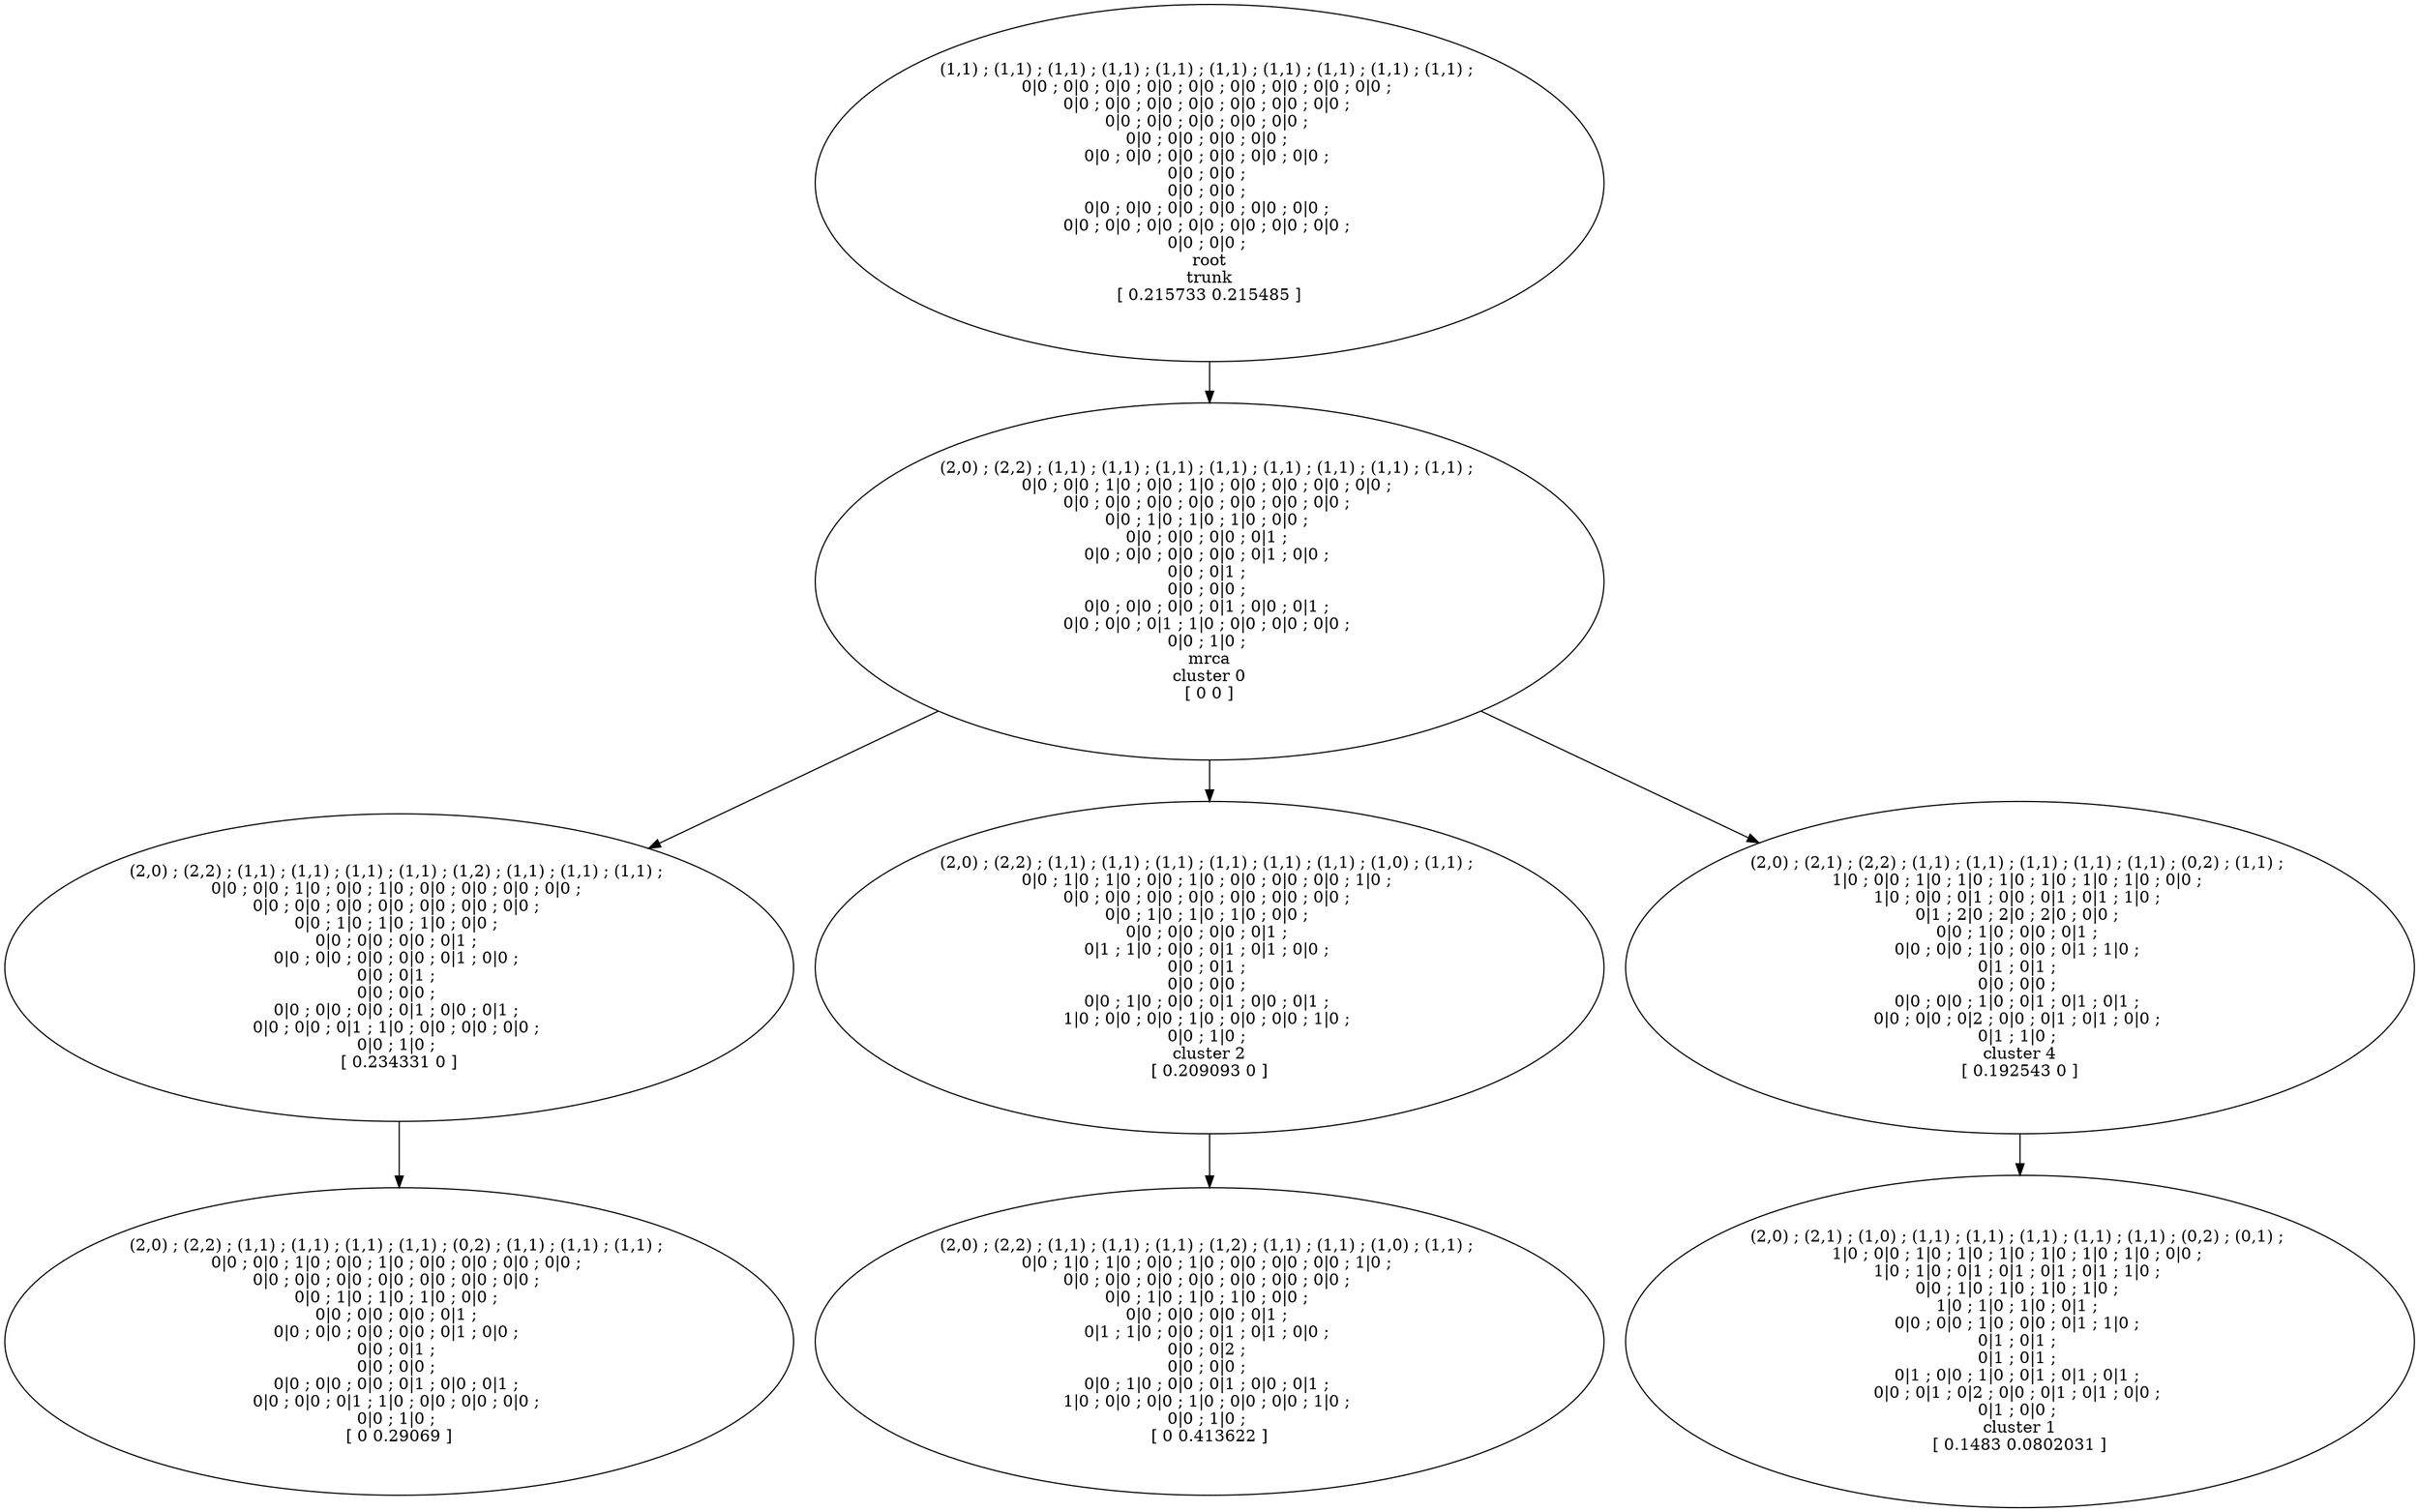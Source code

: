 digraph T {
	18 [label="(2,0) ; (2,2) ; (1,1) ; (1,1) ; (1,1) ; (1,2) ; (1,1) ; (1,1) ; (1,0) ; (1,1) ; \n0|0 ; 1|0 ; 1|0 ; 0|0 ; 1|0 ; 0|0 ; 0|0 ; 0|0 ; 1|0 ; \n0|0 ; 0|0 ; 0|0 ; 0|0 ; 0|0 ; 0|0 ; 0|0 ; \n0|0 ; 1|0 ; 1|0 ; 1|0 ; 0|0 ; \n0|0 ; 0|0 ; 0|0 ; 0|1 ; \n0|1 ; 1|0 ; 0|0 ; 0|1 ; 0|1 ; 0|0 ; \n0|0 ; 0|2 ; \n0|0 ; 0|0 ; \n0|0 ; 1|0 ; 0|0 ; 0|1 ; 0|0 ; 0|1 ; \n1|0 ; 0|0 ; 0|0 ; 1|0 ; 0|0 ; 0|0 ; 1|0 ; \n0|0 ; 1|0 ; \n[ 0 0.413622 ]"]
	17 [label="(2,0) ; (2,2) ; (1,1) ; (1,1) ; (1,1) ; (1,1) ; (1,2) ; (1,1) ; (1,1) ; (1,1) ; \n0|0 ; 0|0 ; 1|0 ; 0|0 ; 1|0 ; 0|0 ; 0|0 ; 0|0 ; 0|0 ; \n0|0 ; 0|0 ; 0|0 ; 0|0 ; 0|0 ; 0|0 ; 0|0 ; \n0|0 ; 1|0 ; 1|0 ; 1|0 ; 0|0 ; \n0|0 ; 0|0 ; 0|0 ; 0|1 ; \n0|0 ; 0|0 ; 0|0 ; 0|0 ; 0|1 ; 0|0 ; \n0|0 ; 0|1 ; \n0|0 ; 0|0 ; \n0|0 ; 0|0 ; 0|0 ; 0|1 ; 0|0 ; 0|1 ; \n0|0 ; 0|0 ; 0|1 ; 1|0 ; 0|0 ; 0|0 ; 0|0 ; \n0|0 ; 1|0 ; \n[ 0.234331 0 ]"]
	15 [label="(2,0) ; (2,2) ; (1,1) ; (1,1) ; (1,1) ; (1,1) ; (1,1) ; (1,1) ; (1,1) ; (1,1) ; \n0|0 ; 0|0 ; 1|0 ; 0|0 ; 1|0 ; 0|0 ; 0|0 ; 0|0 ; 0|0 ; \n0|0 ; 0|0 ; 0|0 ; 0|0 ; 0|0 ; 0|0 ; 0|0 ; \n0|0 ; 1|0 ; 1|0 ; 1|0 ; 0|0 ; \n0|0 ; 0|0 ; 0|0 ; 0|1 ; \n0|0 ; 0|0 ; 0|0 ; 0|0 ; 0|1 ; 0|0 ; \n0|0 ; 0|1 ; \n0|0 ; 0|0 ; \n0|0 ; 0|0 ; 0|0 ; 0|1 ; 0|0 ; 0|1 ; \n0|0 ; 0|0 ; 0|1 ; 1|0 ; 0|0 ; 0|0 ; 0|0 ; \n0|0 ; 1|0 ; \nmrca\ncluster 0\n[ 0 0 ]"]
	13 [label="(2,0) ; (2,2) ; (1,1) ; (1,1) ; (1,1) ; (1,1) ; (1,1) ; (1,1) ; (1,0) ; (1,1) ; \n0|0 ; 1|0 ; 1|0 ; 0|0 ; 1|0 ; 0|0 ; 0|0 ; 0|0 ; 1|0 ; \n0|0 ; 0|0 ; 0|0 ; 0|0 ; 0|0 ; 0|0 ; 0|0 ; \n0|0 ; 1|0 ; 1|0 ; 1|0 ; 0|0 ; \n0|0 ; 0|0 ; 0|0 ; 0|1 ; \n0|1 ; 1|0 ; 0|0 ; 0|1 ; 0|1 ; 0|0 ; \n0|0 ; 0|1 ; \n0|0 ; 0|0 ; \n0|0 ; 1|0 ; 0|0 ; 0|1 ; 0|0 ; 0|1 ; \n1|0 ; 0|0 ; 0|0 ; 1|0 ; 0|0 ; 0|0 ; 1|0 ; \n0|0 ; 1|0 ; \ncluster 2\n[ 0.209093 0 ]"]
	11 [label="(2,0) ; (2,2) ; (1,1) ; (1,1) ; (1,1) ; (1,1) ; (0,2) ; (1,1) ; (1,1) ; (1,1) ; \n0|0 ; 0|0 ; 1|0 ; 0|0 ; 1|0 ; 0|0 ; 0|0 ; 0|0 ; 0|0 ; \n0|0 ; 0|0 ; 0|0 ; 0|0 ; 0|0 ; 0|0 ; 0|0 ; \n0|0 ; 1|0 ; 1|0 ; 1|0 ; 0|0 ; \n0|0 ; 0|0 ; 0|0 ; 0|1 ; \n0|0 ; 0|0 ; 0|0 ; 0|0 ; 0|1 ; 0|0 ; \n0|0 ; 0|1 ; \n0|0 ; 0|0 ; \n0|0 ; 0|0 ; 0|0 ; 0|1 ; 0|0 ; 0|1 ; \n0|0 ; 0|0 ; 0|1 ; 1|0 ; 0|0 ; 0|0 ; 0|0 ; \n0|0 ; 1|0 ; \n[ 0 0.29069 ]"]
	9 [label="(2,0) ; (2,1) ; (2,2) ; (1,1) ; (1,1) ; (1,1) ; (1,1) ; (1,1) ; (0,2) ; (1,1) ; \n1|0 ; 0|0 ; 1|0 ; 1|0 ; 1|0 ; 1|0 ; 1|0 ; 1|0 ; 0|0 ; \n1|0 ; 0|0 ; 0|1 ; 0|0 ; 0|1 ; 0|1 ; 1|0 ; \n0|1 ; 2|0 ; 2|0 ; 2|0 ; 0|0 ; \n0|0 ; 1|0 ; 0|0 ; 0|1 ; \n0|0 ; 0|0 ; 1|0 ; 0|0 ; 0|1 ; 1|0 ; \n0|1 ; 0|1 ; \n0|0 ; 0|0 ; \n0|0 ; 0|0 ; 1|0 ; 0|1 ; 0|1 ; 0|1 ; \n0|0 ; 0|0 ; 0|2 ; 0|0 ; 0|1 ; 0|1 ; 0|0 ; \n0|1 ; 1|0 ; \ncluster 4\n[ 0.192543 0 ]"]
	2 [label="(2,0) ; (2,1) ; (1,0) ; (1,1) ; (1,1) ; (1,1) ; (1,1) ; (1,1) ; (0,2) ; (0,1) ; \n1|0 ; 0|0 ; 1|0 ; 1|0 ; 1|0 ; 1|0 ; 1|0 ; 1|0 ; 0|0 ; \n1|0 ; 1|0 ; 0|1 ; 0|1 ; 0|1 ; 0|1 ; 1|0 ; \n0|0 ; 1|0 ; 1|0 ; 1|0 ; 1|0 ; \n1|0 ; 1|0 ; 1|0 ; 0|1 ; \n0|0 ; 0|0 ; 1|0 ; 0|0 ; 0|1 ; 1|0 ; \n0|1 ; 0|1 ; \n0|1 ; 0|1 ; \n0|1 ; 0|0 ; 1|0 ; 0|1 ; 0|1 ; 0|1 ; \n0|0 ; 0|1 ; 0|2 ; 0|0 ; 0|1 ; 0|1 ; 0|0 ; \n0|1 ; 0|0 ; \ncluster 1\n[ 0.1483 0.0802031 ]"]
	0 [label="(1,1) ; (1,1) ; (1,1) ; (1,1) ; (1,1) ; (1,1) ; (1,1) ; (1,1) ; (1,1) ; (1,1) ; \n0|0 ; 0|0 ; 0|0 ; 0|0 ; 0|0 ; 0|0 ; 0|0 ; 0|0 ; 0|0 ; \n0|0 ; 0|0 ; 0|0 ; 0|0 ; 0|0 ; 0|0 ; 0|0 ; \n0|0 ; 0|0 ; 0|0 ; 0|0 ; 0|0 ; \n0|0 ; 0|0 ; 0|0 ; 0|0 ; \n0|0 ; 0|0 ; 0|0 ; 0|0 ; 0|0 ; 0|0 ; \n0|0 ; 0|0 ; \n0|0 ; 0|0 ; \n0|0 ; 0|0 ; 0|0 ; 0|0 ; 0|0 ; 0|0 ; \n0|0 ; 0|0 ; 0|0 ; 0|0 ; 0|0 ; 0|0 ; 0|0 ; \n0|0 ; 0|0 ; \nroot\ntrunk\n[ 0.215733 0.215485 ]"]
17 -> 11
15 -> 9
15 -> 13
15 -> 17
13 -> 18
9 -> 2
0 -> 15
}
